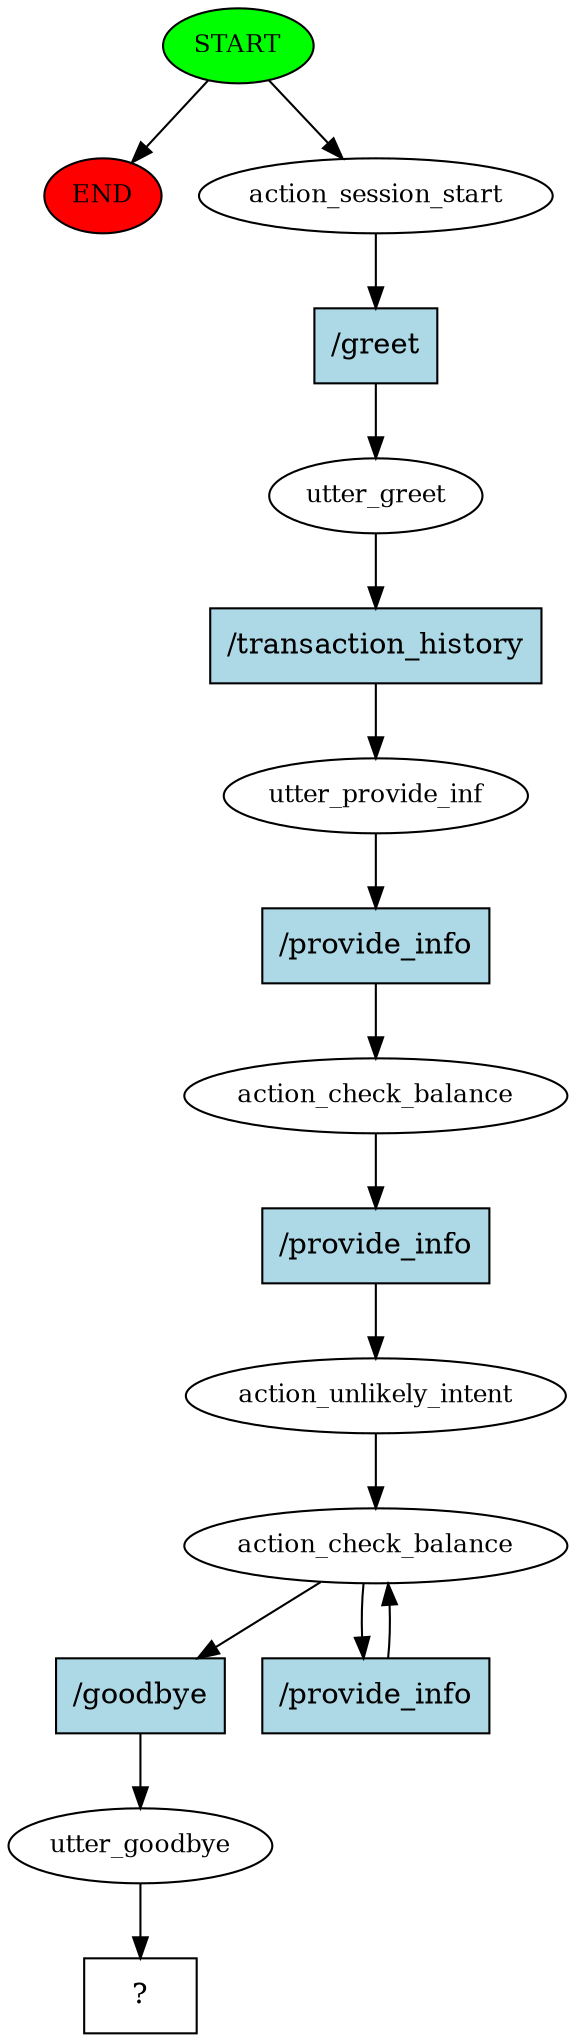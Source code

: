 digraph  {
0 [class="start active", fillcolor=green, fontsize=12, label=START, style=filled];
"-1" [class=end, fillcolor=red, fontsize=12, label=END, style=filled];
1 [class=active, fontsize=12, label=action_session_start];
2 [class=active, fontsize=12, label=utter_greet];
3 [class=active, fontsize=12, label=utter_provide_inf];
4 [class=active, fontsize=12, label=action_check_balance];
5 [class=active, fontsize=12, label=action_unlikely_intent];
6 [class=active, fontsize=12, label=action_check_balance];
8 [class=active, fontsize=12, label=utter_goodbye];
9 [class="intent dashed active", label="  ?  ", shape=rect];
10 [class="intent active", fillcolor=lightblue, label="/greet", shape=rect, style=filled];
11 [class="intent active", fillcolor=lightblue, label="/transaction_history", shape=rect, style=filled];
12 [class="intent active", fillcolor=lightblue, label="/provide_info", shape=rect, style=filled];
13 [class="intent active", fillcolor=lightblue, label="/provide_info", shape=rect, style=filled];
14 [class="intent active", fillcolor=lightblue, label="/goodbye", shape=rect, style=filled];
15 [class="intent active", fillcolor=lightblue, label="/provide_info", shape=rect, style=filled];
0 -> "-1"  [class="", key=NONE, label=""];
0 -> 1  [class=active, key=NONE, label=""];
1 -> 10  [class=active, key=0];
2 -> 11  [class=active, key=0];
3 -> 12  [class=active, key=0];
4 -> 13  [class=active, key=0];
5 -> 6  [class=active, key=NONE, label=""];
6 -> 14  [class=active, key=0];
6 -> 15  [class=active, key=0];
8 -> 9  [class=active, key=NONE, label=""];
10 -> 2  [class=active, key=0];
11 -> 3  [class=active, key=0];
12 -> 4  [class=active, key=0];
13 -> 5  [class=active, key=0];
14 -> 8  [class=active, key=0];
15 -> 6  [class=active, key=0];
}
